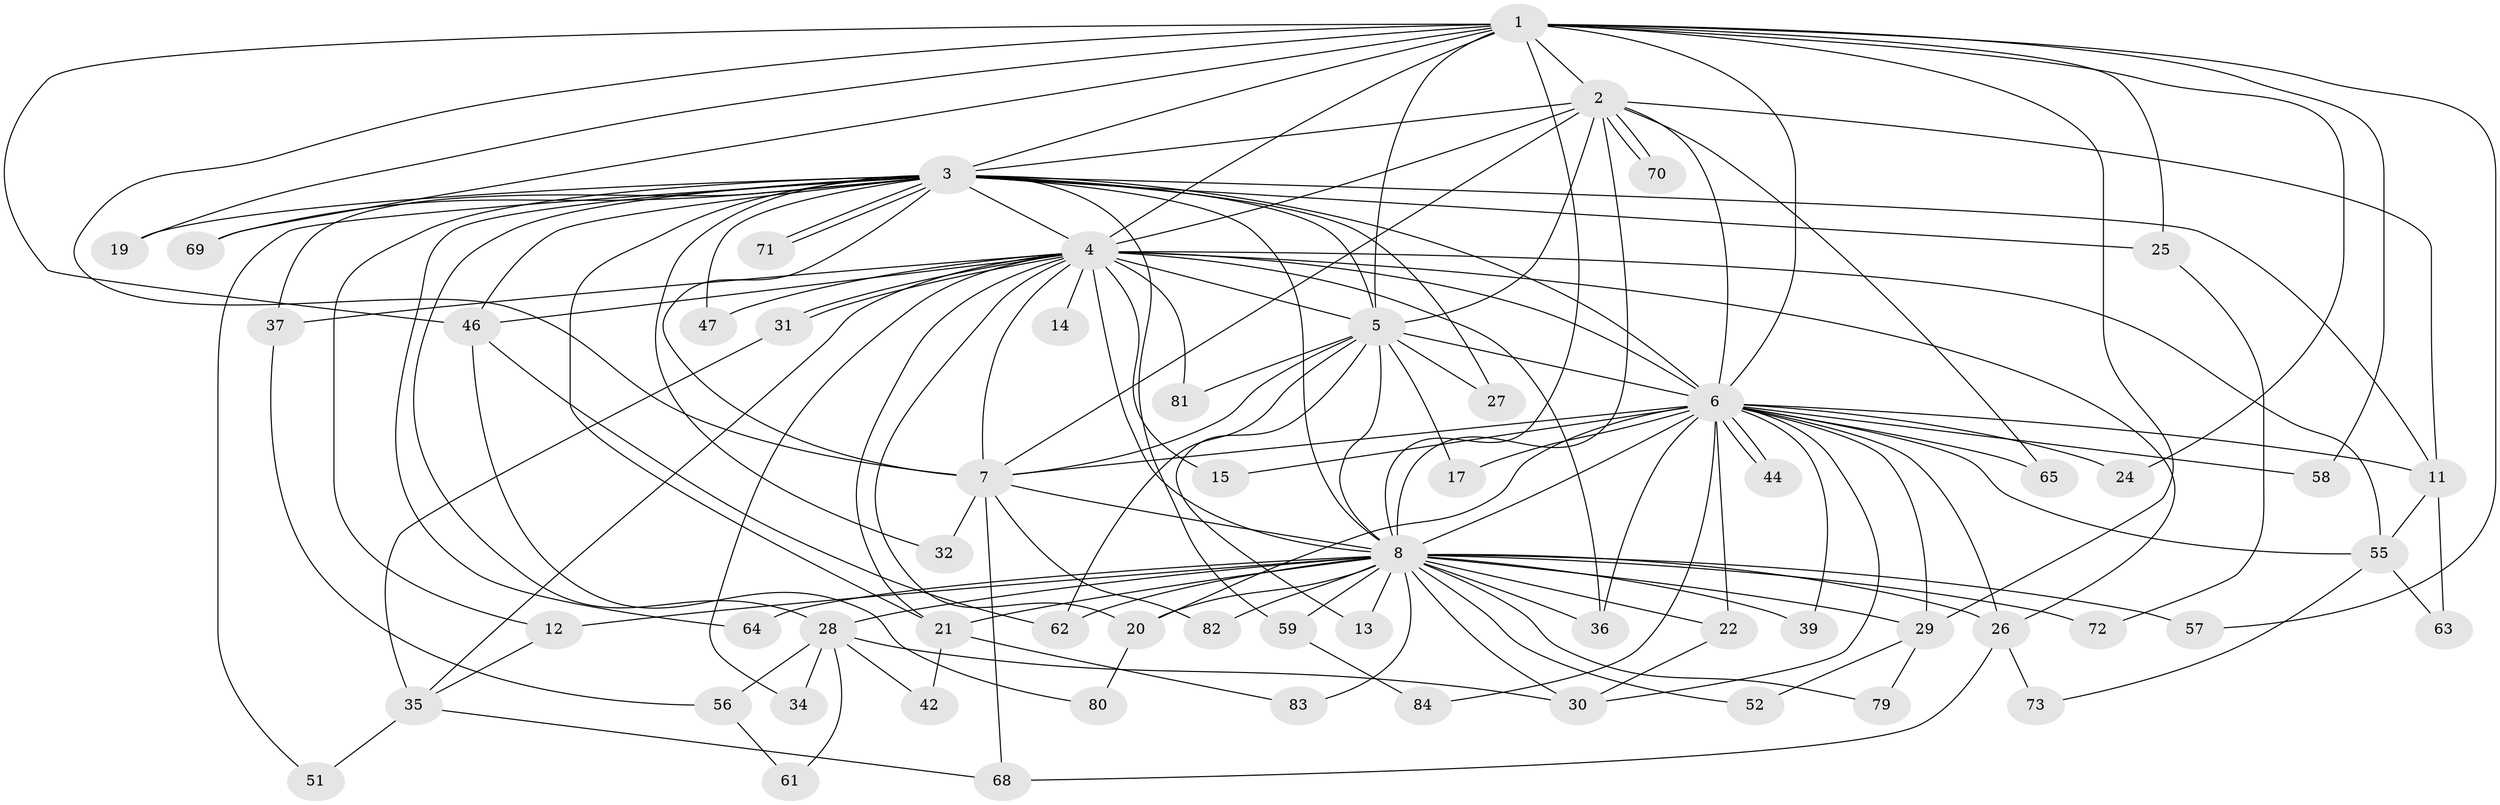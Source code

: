 // original degree distribution, {18: 0.011904761904761904, 13: 0.023809523809523808, 23: 0.011904761904761904, 22: 0.011904761904761904, 25: 0.011904761904761904, 12: 0.023809523809523808, 32: 0.011904761904761904, 14: 0.011904761904761904, 4: 0.09523809523809523, 3: 0.17857142857142858, 2: 0.5357142857142857, 7: 0.011904761904761904, 5: 0.047619047619047616, 8: 0.011904761904761904}
// Generated by graph-tools (version 1.1) at 2025/41/03/06/25 10:41:41]
// undirected, 60 vertices, 144 edges
graph export_dot {
graph [start="1"]
  node [color=gray90,style=filled];
  1 [super="+49"];
  2;
  3 [super="+16"];
  4 [super="+9"];
  5 [super="+18"];
  6 [super="+10"];
  7 [super="+60"];
  8 [super="+67"];
  11 [super="+45"];
  12 [super="+23"];
  13;
  14;
  15;
  17;
  19;
  20 [super="+54"];
  21 [super="+78"];
  22;
  24;
  25;
  26 [super="+33"];
  27;
  28 [super="+53"];
  29 [super="+38"];
  30 [super="+74"];
  31 [super="+48"];
  32;
  34 [super="+75"];
  35 [super="+41"];
  36 [super="+43"];
  37;
  39 [super="+40"];
  42;
  44;
  46 [super="+50"];
  47;
  51;
  52;
  55 [super="+76"];
  56;
  57;
  58;
  59;
  61;
  62 [super="+66"];
  63;
  64;
  65;
  68 [super="+77"];
  69;
  70;
  71;
  72;
  73;
  79;
  80;
  81;
  82;
  83;
  84;
  1 -- 2;
  1 -- 3;
  1 -- 4 [weight=2];
  1 -- 5;
  1 -- 6 [weight=3];
  1 -- 7;
  1 -- 8;
  1 -- 19;
  1 -- 24;
  1 -- 25;
  1 -- 46;
  1 -- 57;
  1 -- 58;
  1 -- 69;
  1 -- 29;
  2 -- 3;
  2 -- 4 [weight=2];
  2 -- 5;
  2 -- 6 [weight=2];
  2 -- 7;
  2 -- 8;
  2 -- 11;
  2 -- 65;
  2 -- 70;
  2 -- 70;
  3 -- 4 [weight=2];
  3 -- 5 [weight=2];
  3 -- 6 [weight=2];
  3 -- 7;
  3 -- 8;
  3 -- 11 [weight=2];
  3 -- 12;
  3 -- 19;
  3 -- 21;
  3 -- 27;
  3 -- 37;
  3 -- 47;
  3 -- 51;
  3 -- 64;
  3 -- 71;
  3 -- 71;
  3 -- 32;
  3 -- 69;
  3 -- 25;
  3 -- 28;
  3 -- 59;
  3 -- 46;
  4 -- 5 [weight=2];
  4 -- 6 [weight=4];
  4 -- 7 [weight=3];
  4 -- 8 [weight=2];
  4 -- 14 [weight=2];
  4 -- 20;
  4 -- 31 [weight=2];
  4 -- 31;
  4 -- 34;
  4 -- 37;
  4 -- 46;
  4 -- 81;
  4 -- 36;
  4 -- 47;
  4 -- 15;
  4 -- 26;
  4 -- 21;
  4 -- 35;
  4 -- 55;
  5 -- 6 [weight=2];
  5 -- 7;
  5 -- 8;
  5 -- 13;
  5 -- 17;
  5 -- 62;
  5 -- 27;
  5 -- 81;
  6 -- 7 [weight=2];
  6 -- 8 [weight=2];
  6 -- 15;
  6 -- 17;
  6 -- 20;
  6 -- 22;
  6 -- 24;
  6 -- 26;
  6 -- 29;
  6 -- 36;
  6 -- 44;
  6 -- 44;
  6 -- 55;
  6 -- 65;
  6 -- 84;
  6 -- 39 [weight=2];
  6 -- 58;
  6 -- 30;
  6 -- 11;
  7 -- 8;
  7 -- 32;
  7 -- 82;
  7 -- 68;
  8 -- 12 [weight=2];
  8 -- 13;
  8 -- 21;
  8 -- 22;
  8 -- 26;
  8 -- 28;
  8 -- 29;
  8 -- 30;
  8 -- 39;
  8 -- 52;
  8 -- 57;
  8 -- 59;
  8 -- 62;
  8 -- 64;
  8 -- 72;
  8 -- 79;
  8 -- 82;
  8 -- 83;
  8 -- 20;
  8 -- 36;
  11 -- 55;
  11 -- 63;
  12 -- 35;
  20 -- 80;
  21 -- 42;
  21 -- 83;
  22 -- 30;
  25 -- 72;
  26 -- 68;
  26 -- 73;
  28 -- 34 [weight=2];
  28 -- 42;
  28 -- 56;
  28 -- 61;
  28 -- 30;
  29 -- 52;
  29 -- 79;
  31 -- 35;
  35 -- 68;
  35 -- 51;
  37 -- 56;
  46 -- 80;
  46 -- 62;
  55 -- 63;
  55 -- 73;
  56 -- 61;
  59 -- 84;
}

